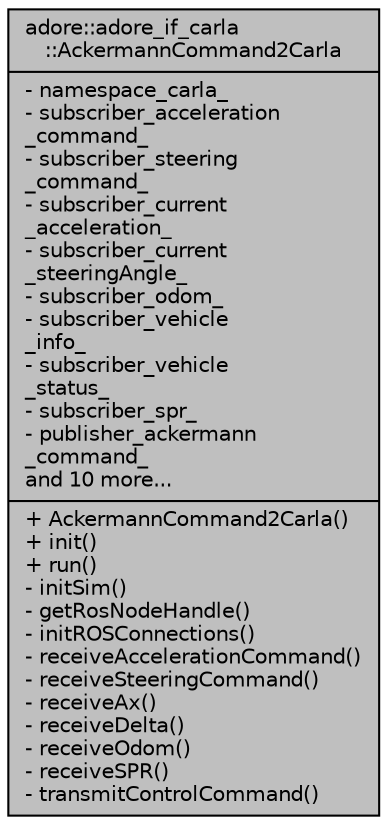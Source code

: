 digraph "adore::adore_if_carla::AckermannCommand2Carla"
{
 // LATEX_PDF_SIZE
  edge [fontname="Helvetica",fontsize="10",labelfontname="Helvetica",labelfontsize="10"];
  node [fontname="Helvetica",fontsize="10",shape=record];
  Node1 [label="{adore::adore_if_carla\l::AckermannCommand2Carla\n|- namespace_carla_\l- subscriber_acceleration\l_command_\l- subscriber_steering\l_command_\l- subscriber_current\l_acceleration_\l- subscriber_current\l_steeringAngle_\l- subscriber_odom_\l- subscriber_vehicle\l_info_\l- subscriber_vehicle\l_status_\l- subscriber_spr_\l- publisher_ackermann\l_command_\land 10 more...\l|+ AckermannCommand2Carla()\l+ init()\l+ run()\l- initSim()\l- getRosNodeHandle()\l- initROSConnections()\l- receiveAccelerationCommand()\l- receiveSteeringCommand()\l- receiveAx()\l- receiveDelta()\l- receiveOdom()\l- receiveSPR()\l- transmitControlCommand()\l}",height=0.2,width=0.4,color="black", fillcolor="grey75", style="filled", fontcolor="black",tooltip=" "];
}
